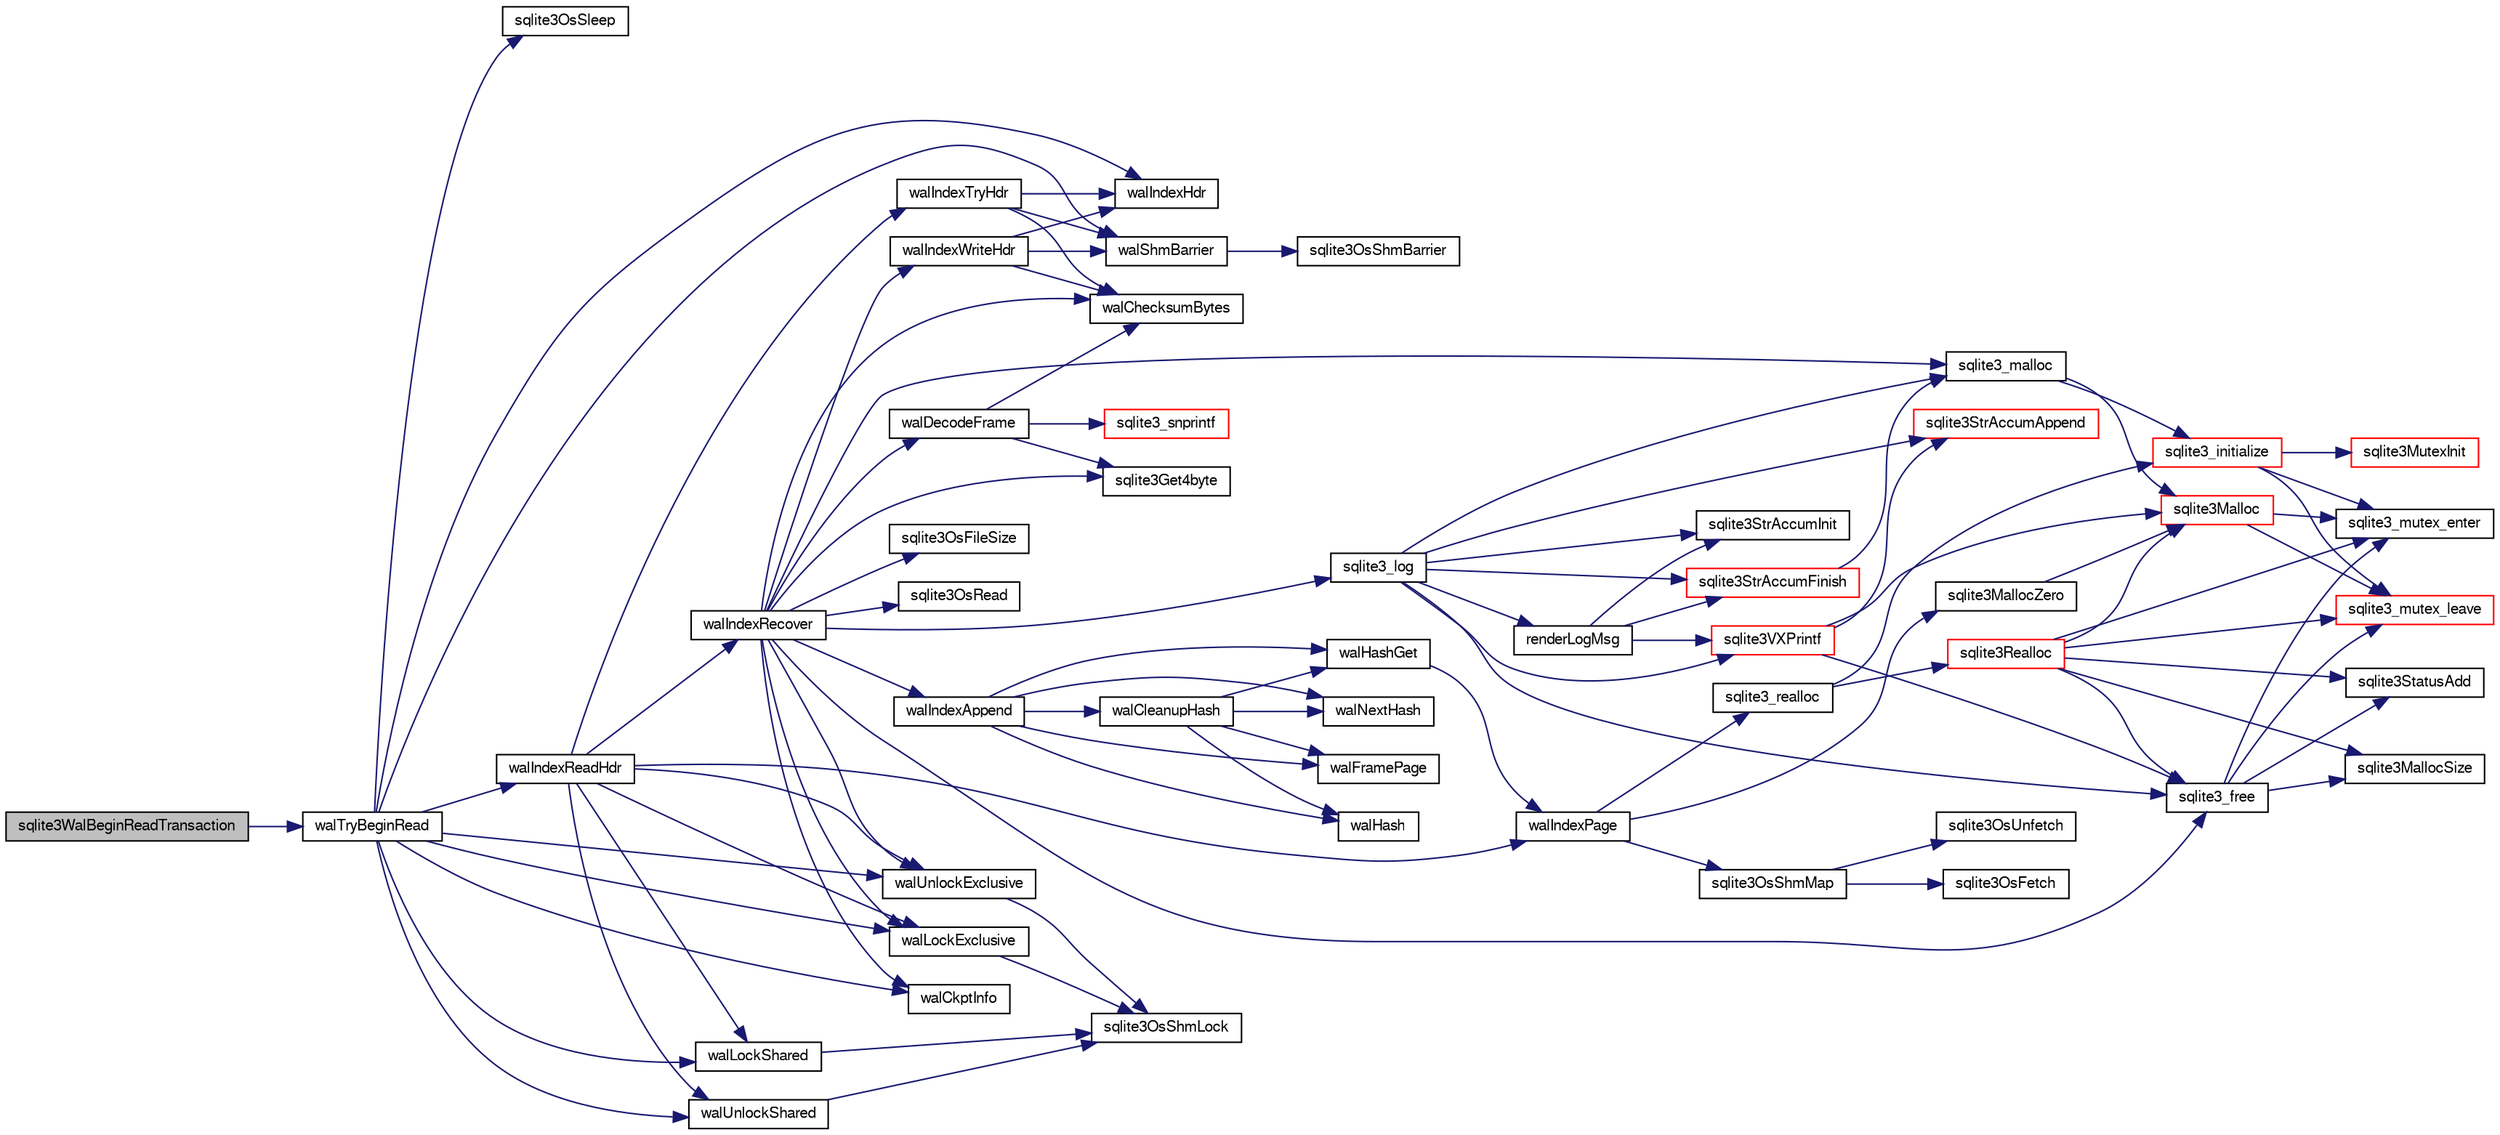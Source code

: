 digraph "sqlite3WalBeginReadTransaction"
{
  edge [fontname="FreeSans",fontsize="10",labelfontname="FreeSans",labelfontsize="10"];
  node [fontname="FreeSans",fontsize="10",shape=record];
  rankdir="LR";
  Node807899 [label="sqlite3WalBeginReadTransaction",height=0.2,width=0.4,color="black", fillcolor="grey75", style="filled", fontcolor="black"];
  Node807899 -> Node807900 [color="midnightblue",fontsize="10",style="solid",fontname="FreeSans"];
  Node807900 [label="walTryBeginRead",height=0.2,width=0.4,color="black", fillcolor="white", style="filled",URL="$sqlite3_8c.html#a7145b08b2ade973da4b1f5882e2fa21f"];
  Node807900 -> Node807901 [color="midnightblue",fontsize="10",style="solid",fontname="FreeSans"];
  Node807901 [label="sqlite3OsSleep",height=0.2,width=0.4,color="black", fillcolor="white", style="filled",URL="$sqlite3_8c.html#a216e62c25d04d125926034ac185cc9f4"];
  Node807900 -> Node807902 [color="midnightblue",fontsize="10",style="solid",fontname="FreeSans"];
  Node807902 [label="walIndexReadHdr",height=0.2,width=0.4,color="black", fillcolor="white", style="filled",URL="$sqlite3_8c.html#a66529e9c71a2bef92c4eb34bdd3a72a2"];
  Node807902 -> Node807903 [color="midnightblue",fontsize="10",style="solid",fontname="FreeSans"];
  Node807903 [label="walIndexPage",height=0.2,width=0.4,color="black", fillcolor="white", style="filled",URL="$sqlite3_8c.html#affd3251fd1aa1218170d421177256e24"];
  Node807903 -> Node807904 [color="midnightblue",fontsize="10",style="solid",fontname="FreeSans"];
  Node807904 [label="sqlite3_realloc",height=0.2,width=0.4,color="black", fillcolor="white", style="filled",URL="$sqlite3_8c.html#a822d9e42f6ab4b2ec803f311aeb9618d"];
  Node807904 -> Node807905 [color="midnightblue",fontsize="10",style="solid",fontname="FreeSans"];
  Node807905 [label="sqlite3_initialize",height=0.2,width=0.4,color="red", fillcolor="white", style="filled",URL="$sqlite3_8c.html#ab0c0ee2d5d4cf8b28e9572296a8861df"];
  Node807905 -> Node807906 [color="midnightblue",fontsize="10",style="solid",fontname="FreeSans"];
  Node807906 [label="sqlite3MutexInit",height=0.2,width=0.4,color="red", fillcolor="white", style="filled",URL="$sqlite3_8c.html#a7906afcdd1cdb3d0007eb932398a1158"];
  Node807905 -> Node807913 [color="midnightblue",fontsize="10",style="solid",fontname="FreeSans"];
  Node807913 [label="sqlite3_mutex_enter",height=0.2,width=0.4,color="black", fillcolor="white", style="filled",URL="$sqlite3_8c.html#a1c12cde690bd89f104de5cbad12a6bf5"];
  Node807905 -> Node807919 [color="midnightblue",fontsize="10",style="solid",fontname="FreeSans"];
  Node807919 [label="sqlite3_mutex_leave",height=0.2,width=0.4,color="red", fillcolor="white", style="filled",URL="$sqlite3_8c.html#a5838d235601dbd3c1fa993555c6bcc93"];
  Node807904 -> Node807956 [color="midnightblue",fontsize="10",style="solid",fontname="FreeSans"];
  Node807956 [label="sqlite3Realloc",height=0.2,width=0.4,color="red", fillcolor="white", style="filled",URL="$sqlite3_8c.html#ad53aefdfc088f622e23ffe838201fe22"];
  Node807956 -> Node807912 [color="midnightblue",fontsize="10",style="solid",fontname="FreeSans"];
  Node807912 [label="sqlite3Malloc",height=0.2,width=0.4,color="red", fillcolor="white", style="filled",URL="$sqlite3_8c.html#a361a2eaa846b1885f123abe46f5d8b2b"];
  Node807912 -> Node807913 [color="midnightblue",fontsize="10",style="solid",fontname="FreeSans"];
  Node807912 -> Node807919 [color="midnightblue",fontsize="10",style="solid",fontname="FreeSans"];
  Node807956 -> Node807924 [color="midnightblue",fontsize="10",style="solid",fontname="FreeSans"];
  Node807924 [label="sqlite3_free",height=0.2,width=0.4,color="black", fillcolor="white", style="filled",URL="$sqlite3_8c.html#a6552349e36a8a691af5487999ab09519"];
  Node807924 -> Node807913 [color="midnightblue",fontsize="10",style="solid",fontname="FreeSans"];
  Node807924 -> Node807922 [color="midnightblue",fontsize="10",style="solid",fontname="FreeSans"];
  Node807922 [label="sqlite3StatusAdd",height=0.2,width=0.4,color="black", fillcolor="white", style="filled",URL="$sqlite3_8c.html#afa029f93586aeab4cc85360905dae9cd"];
  Node807924 -> Node807921 [color="midnightblue",fontsize="10",style="solid",fontname="FreeSans"];
  Node807921 [label="sqlite3MallocSize",height=0.2,width=0.4,color="black", fillcolor="white", style="filled",URL="$sqlite3_8c.html#acf5d2a5f35270bafb050bd2def576955"];
  Node807924 -> Node807919 [color="midnightblue",fontsize="10",style="solid",fontname="FreeSans"];
  Node807956 -> Node807921 [color="midnightblue",fontsize="10",style="solid",fontname="FreeSans"];
  Node807956 -> Node807913 [color="midnightblue",fontsize="10",style="solid",fontname="FreeSans"];
  Node807956 -> Node807922 [color="midnightblue",fontsize="10",style="solid",fontname="FreeSans"];
  Node807956 -> Node807919 [color="midnightblue",fontsize="10",style="solid",fontname="FreeSans"];
  Node807903 -> Node807911 [color="midnightblue",fontsize="10",style="solid",fontname="FreeSans"];
  Node807911 [label="sqlite3MallocZero",height=0.2,width=0.4,color="black", fillcolor="white", style="filled",URL="$sqlite3_8c.html#ab3e07a30b9b5471f9f5e8f9cb7229934"];
  Node807911 -> Node807912 [color="midnightblue",fontsize="10",style="solid",fontname="FreeSans"];
  Node807903 -> Node808186 [color="midnightblue",fontsize="10",style="solid",fontname="FreeSans"];
  Node808186 [label="sqlite3OsShmMap",height=0.2,width=0.4,color="black", fillcolor="white", style="filled",URL="$sqlite3_8c.html#a04a984c66d8178200fe9a3ff100e20d3"];
  Node808186 -> Node808187 [color="midnightblue",fontsize="10",style="solid",fontname="FreeSans"];
  Node808187 [label="sqlite3OsFetch",height=0.2,width=0.4,color="black", fillcolor="white", style="filled",URL="$sqlite3_8c.html#ab5b9137b375d5d8a8c216a644056cba7"];
  Node808186 -> Node808188 [color="midnightblue",fontsize="10",style="solid",fontname="FreeSans"];
  Node808188 [label="sqlite3OsUnfetch",height=0.2,width=0.4,color="black", fillcolor="white", style="filled",URL="$sqlite3_8c.html#abc0da72cb8b8989cf8708b572fe5fef4"];
  Node807902 -> Node808189 [color="midnightblue",fontsize="10",style="solid",fontname="FreeSans"];
  Node808189 [label="walIndexTryHdr",height=0.2,width=0.4,color="black", fillcolor="white", style="filled",URL="$sqlite3_8c.html#ade661e556c040b7730356a57222d3ad2"];
  Node808189 -> Node808190 [color="midnightblue",fontsize="10",style="solid",fontname="FreeSans"];
  Node808190 [label="walIndexHdr",height=0.2,width=0.4,color="black", fillcolor="white", style="filled",URL="$sqlite3_8c.html#aab2cbd233e7f954c7a260578027bb0ca"];
  Node808189 -> Node808191 [color="midnightblue",fontsize="10",style="solid",fontname="FreeSans"];
  Node808191 [label="walShmBarrier",height=0.2,width=0.4,color="black", fillcolor="white", style="filled",URL="$sqlite3_8c.html#ad2521f6deb16bf6c132c44687dd5fd4b"];
  Node808191 -> Node808192 [color="midnightblue",fontsize="10",style="solid",fontname="FreeSans"];
  Node808192 [label="sqlite3OsShmBarrier",height=0.2,width=0.4,color="black", fillcolor="white", style="filled",URL="$sqlite3_8c.html#a57052198198859565aeda03fd69bbcab"];
  Node808189 -> Node808193 [color="midnightblue",fontsize="10",style="solid",fontname="FreeSans"];
  Node808193 [label="walChecksumBytes",height=0.2,width=0.4,color="black", fillcolor="white", style="filled",URL="$sqlite3_8c.html#a19c69852e7fdedf0dac08453403f7487"];
  Node807902 -> Node808194 [color="midnightblue",fontsize="10",style="solid",fontname="FreeSans"];
  Node808194 [label="walLockShared",height=0.2,width=0.4,color="black", fillcolor="white", style="filled",URL="$sqlite3_8c.html#aec5e744b83679f0e56ad66abb849a7af"];
  Node808194 -> Node808195 [color="midnightblue",fontsize="10",style="solid",fontname="FreeSans"];
  Node808195 [label="sqlite3OsShmLock",height=0.2,width=0.4,color="black", fillcolor="white", style="filled",URL="$sqlite3_8c.html#a1832b805275450abac06bf8da21489f3"];
  Node807902 -> Node808196 [color="midnightblue",fontsize="10",style="solid",fontname="FreeSans"];
  Node808196 [label="walUnlockShared",height=0.2,width=0.4,color="black", fillcolor="white", style="filled",URL="$sqlite3_8c.html#a766d6112d5beb2d9a4fb6e007b591514"];
  Node808196 -> Node808195 [color="midnightblue",fontsize="10",style="solid",fontname="FreeSans"];
  Node807902 -> Node808197 [color="midnightblue",fontsize="10",style="solid",fontname="FreeSans"];
  Node808197 [label="walLockExclusive",height=0.2,width=0.4,color="black", fillcolor="white", style="filled",URL="$sqlite3_8c.html#a4625e58ad3fd85c21cf16275c458f154"];
  Node808197 -> Node808195 [color="midnightblue",fontsize="10",style="solid",fontname="FreeSans"];
  Node807902 -> Node808198 [color="midnightblue",fontsize="10",style="solid",fontname="FreeSans"];
  Node808198 [label="walIndexRecover",height=0.2,width=0.4,color="black", fillcolor="white", style="filled",URL="$sqlite3_8c.html#ab4ee99f3710323acbeb6c495dd18d205"];
  Node808198 -> Node808197 [color="midnightblue",fontsize="10",style="solid",fontname="FreeSans"];
  Node808198 -> Node808199 [color="midnightblue",fontsize="10",style="solid",fontname="FreeSans"];
  Node808199 [label="sqlite3OsFileSize",height=0.2,width=0.4,color="black", fillcolor="white", style="filled",URL="$sqlite3_8c.html#a395914ef2826de6ed70e92b5d02887de"];
  Node808198 -> Node808200 [color="midnightblue",fontsize="10",style="solid",fontname="FreeSans"];
  Node808200 [label="sqlite3OsRead",height=0.2,width=0.4,color="black", fillcolor="white", style="filled",URL="$sqlite3_8c.html#a98ef6b5ed82299d2efc0b5f9e41c877d"];
  Node808198 -> Node808201 [color="midnightblue",fontsize="10",style="solid",fontname="FreeSans"];
  Node808201 [label="sqlite3Get4byte",height=0.2,width=0.4,color="black", fillcolor="white", style="filled",URL="$sqlite3_8c.html#a2924627e99ca211030e954405a10f5e8"];
  Node808198 -> Node808193 [color="midnightblue",fontsize="10",style="solid",fontname="FreeSans"];
  Node808198 -> Node807993 [color="midnightblue",fontsize="10",style="solid",fontname="FreeSans"];
  Node807993 [label="sqlite3_malloc",height=0.2,width=0.4,color="black", fillcolor="white", style="filled",URL="$sqlite3_8c.html#ac79dba55fc32b6a840cf5a9769bce7cd"];
  Node807993 -> Node807905 [color="midnightblue",fontsize="10",style="solid",fontname="FreeSans"];
  Node807993 -> Node807912 [color="midnightblue",fontsize="10",style="solid",fontname="FreeSans"];
  Node808198 -> Node808202 [color="midnightblue",fontsize="10",style="solid",fontname="FreeSans"];
  Node808202 [label="walDecodeFrame",height=0.2,width=0.4,color="black", fillcolor="white", style="filled",URL="$sqlite3_8c.html#aaa163f26bf1e56df2fb274bf7e6bc5b9"];
  Node808202 -> Node808201 [color="midnightblue",fontsize="10",style="solid",fontname="FreeSans"];
  Node808202 -> Node808193 [color="midnightblue",fontsize="10",style="solid",fontname="FreeSans"];
  Node808202 -> Node807990 [color="midnightblue",fontsize="10",style="solid",fontname="FreeSans"];
  Node807990 [label="sqlite3_snprintf",height=0.2,width=0.4,color="red", fillcolor="white", style="filled",URL="$sqlite3_8c.html#aa2695a752e971577f5784122f2013c40"];
  Node808198 -> Node808203 [color="midnightblue",fontsize="10",style="solid",fontname="FreeSans"];
  Node808203 [label="walIndexAppend",height=0.2,width=0.4,color="black", fillcolor="white", style="filled",URL="$sqlite3_8c.html#a610585027d507a9b1c4a3d83bf01f517"];
  Node808203 -> Node808204 [color="midnightblue",fontsize="10",style="solid",fontname="FreeSans"];
  Node808204 [label="walHashGet",height=0.2,width=0.4,color="black", fillcolor="white", style="filled",URL="$sqlite3_8c.html#ae19bbc16575c591b6e0aee0aed2cfaf3"];
  Node808204 -> Node807903 [color="midnightblue",fontsize="10",style="solid",fontname="FreeSans"];
  Node808203 -> Node808205 [color="midnightblue",fontsize="10",style="solid",fontname="FreeSans"];
  Node808205 [label="walFramePage",height=0.2,width=0.4,color="black", fillcolor="white", style="filled",URL="$sqlite3_8c.html#a067e7452317d6a1c19674376ae969f1f"];
  Node808203 -> Node808206 [color="midnightblue",fontsize="10",style="solid",fontname="FreeSans"];
  Node808206 [label="walCleanupHash",height=0.2,width=0.4,color="black", fillcolor="white", style="filled",URL="$sqlite3_8c.html#acb07b8b7a082b5b17a0cd10bc324cc94"];
  Node808206 -> Node808205 [color="midnightblue",fontsize="10",style="solid",fontname="FreeSans"];
  Node808206 -> Node808204 [color="midnightblue",fontsize="10",style="solid",fontname="FreeSans"];
  Node808206 -> Node808207 [color="midnightblue",fontsize="10",style="solid",fontname="FreeSans"];
  Node808207 [label="walHash",height=0.2,width=0.4,color="black", fillcolor="white", style="filled",URL="$sqlite3_8c.html#a1d1aa852a3a505567009b451c23af38c"];
  Node808206 -> Node808208 [color="midnightblue",fontsize="10",style="solid",fontname="FreeSans"];
  Node808208 [label="walNextHash",height=0.2,width=0.4,color="black", fillcolor="white", style="filled",URL="$sqlite3_8c.html#a62e11e0d73d30dc749eb23c6d28904c1"];
  Node808203 -> Node808207 [color="midnightblue",fontsize="10",style="solid",fontname="FreeSans"];
  Node808203 -> Node808208 [color="midnightblue",fontsize="10",style="solid",fontname="FreeSans"];
  Node808198 -> Node807924 [color="midnightblue",fontsize="10",style="solid",fontname="FreeSans"];
  Node808198 -> Node808209 [color="midnightblue",fontsize="10",style="solid",fontname="FreeSans"];
  Node808209 [label="walIndexWriteHdr",height=0.2,width=0.4,color="black", fillcolor="white", style="filled",URL="$sqlite3_8c.html#abcf92b15f0a35c95fca402459f96c2a6"];
  Node808209 -> Node808190 [color="midnightblue",fontsize="10",style="solid",fontname="FreeSans"];
  Node808209 -> Node808193 [color="midnightblue",fontsize="10",style="solid",fontname="FreeSans"];
  Node808209 -> Node808191 [color="midnightblue",fontsize="10",style="solid",fontname="FreeSans"];
  Node808198 -> Node808210 [color="midnightblue",fontsize="10",style="solid",fontname="FreeSans"];
  Node808210 [label="walCkptInfo",height=0.2,width=0.4,color="black", fillcolor="white", style="filled",URL="$sqlite3_8c.html#ad84967d160cb3a294c0a992c47a702da"];
  Node808198 -> Node807940 [color="midnightblue",fontsize="10",style="solid",fontname="FreeSans"];
  Node807940 [label="sqlite3_log",height=0.2,width=0.4,color="black", fillcolor="white", style="filled",URL="$sqlite3_8c.html#a298c9699bf9c143662c6b1fec4b2dc3b"];
  Node807940 -> Node807941 [color="midnightblue",fontsize="10",style="solid",fontname="FreeSans"];
  Node807941 [label="renderLogMsg",height=0.2,width=0.4,color="black", fillcolor="white", style="filled",URL="$sqlite3_8c.html#a7a02b43ce0a27bb52085c7f446d115af"];
  Node807941 -> Node807942 [color="midnightblue",fontsize="10",style="solid",fontname="FreeSans"];
  Node807942 [label="sqlite3StrAccumInit",height=0.2,width=0.4,color="black", fillcolor="white", style="filled",URL="$sqlite3_8c.html#aabf95e113b9d54d519cd15a56215f560"];
  Node807941 -> Node807943 [color="midnightblue",fontsize="10",style="solid",fontname="FreeSans"];
  Node807943 [label="sqlite3VXPrintf",height=0.2,width=0.4,color="red", fillcolor="white", style="filled",URL="$sqlite3_8c.html#a63c25806c9bd4a2b76f9a0eb232c6bde"];
  Node807943 -> Node807944 [color="midnightblue",fontsize="10",style="solid",fontname="FreeSans"];
  Node807944 [label="sqlite3StrAccumAppend",height=0.2,width=0.4,color="red", fillcolor="white", style="filled",URL="$sqlite3_8c.html#a56664fa33def33c5a5245b623441d5e0"];
  Node807943 -> Node807912 [color="midnightblue",fontsize="10",style="solid",fontname="FreeSans"];
  Node807943 -> Node807924 [color="midnightblue",fontsize="10",style="solid",fontname="FreeSans"];
  Node807941 -> Node807992 [color="midnightblue",fontsize="10",style="solid",fontname="FreeSans"];
  Node807992 [label="sqlite3StrAccumFinish",height=0.2,width=0.4,color="red", fillcolor="white", style="filled",URL="$sqlite3_8c.html#adb7f26b10ac1b847db6f000ef4c2e2ba"];
  Node807992 -> Node807993 [color="midnightblue",fontsize="10",style="solid",fontname="FreeSans"];
  Node807940 -> Node807942 [color="midnightblue",fontsize="10",style="solid",fontname="FreeSans"];
  Node807940 -> Node807943 [color="midnightblue",fontsize="10",style="solid",fontname="FreeSans"];
  Node807940 -> Node807992 [color="midnightblue",fontsize="10",style="solid",fontname="FreeSans"];
  Node807940 -> Node807993 [color="midnightblue",fontsize="10",style="solid",fontname="FreeSans"];
  Node807940 -> Node807924 [color="midnightblue",fontsize="10",style="solid",fontname="FreeSans"];
  Node807940 -> Node807944 [color="midnightblue",fontsize="10",style="solid",fontname="FreeSans"];
  Node808198 -> Node808211 [color="midnightblue",fontsize="10",style="solid",fontname="FreeSans"];
  Node808211 [label="walUnlockExclusive",height=0.2,width=0.4,color="black", fillcolor="white", style="filled",URL="$sqlite3_8c.html#a7ef6fcadaaeb9b36d1b9eaaf7e8f3311"];
  Node808211 -> Node808195 [color="midnightblue",fontsize="10",style="solid",fontname="FreeSans"];
  Node807902 -> Node808211 [color="midnightblue",fontsize="10",style="solid",fontname="FreeSans"];
  Node807900 -> Node808194 [color="midnightblue",fontsize="10",style="solid",fontname="FreeSans"];
  Node807900 -> Node808196 [color="midnightblue",fontsize="10",style="solid",fontname="FreeSans"];
  Node807900 -> Node808210 [color="midnightblue",fontsize="10",style="solid",fontname="FreeSans"];
  Node807900 -> Node808191 [color="midnightblue",fontsize="10",style="solid",fontname="FreeSans"];
  Node807900 -> Node808190 [color="midnightblue",fontsize="10",style="solid",fontname="FreeSans"];
  Node807900 -> Node808197 [color="midnightblue",fontsize="10",style="solid",fontname="FreeSans"];
  Node807900 -> Node808211 [color="midnightblue",fontsize="10",style="solid",fontname="FreeSans"];
}
